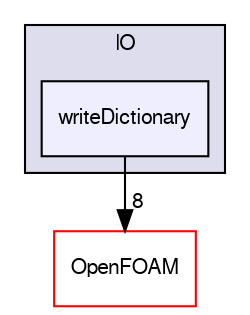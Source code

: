 digraph "src/postProcessing/functionObjects/IO/writeDictionary" {
  bgcolor=transparent;
  compound=true
  node [ fontsize="10", fontname="FreeSans"];
  edge [ labelfontsize="10", labelfontname="FreeSans"];
  subgraph clusterdir_7e1bbf069e430012628b2cf2bdbee7f2 {
    graph [ bgcolor="#ddddee", pencolor="black", label="IO" fontname="FreeSans", fontsize="10", URL="dir_7e1bbf069e430012628b2cf2bdbee7f2.html"]
  dir_12ec05a0253edfe5786a9637a31c323e [shape=box, label="writeDictionary", style="filled", fillcolor="#eeeeff", pencolor="black", URL="dir_12ec05a0253edfe5786a9637a31c323e.html"];
  }
  dir_c5473ff19b20e6ec4dfe5c310b3778a8 [shape=box label="OpenFOAM" color="red" URL="dir_c5473ff19b20e6ec4dfe5c310b3778a8.html"];
  dir_12ec05a0253edfe5786a9637a31c323e->dir_c5473ff19b20e6ec4dfe5c310b3778a8 [headlabel="8", labeldistance=1.5 headhref="dir_002298_001706.html"];
}
